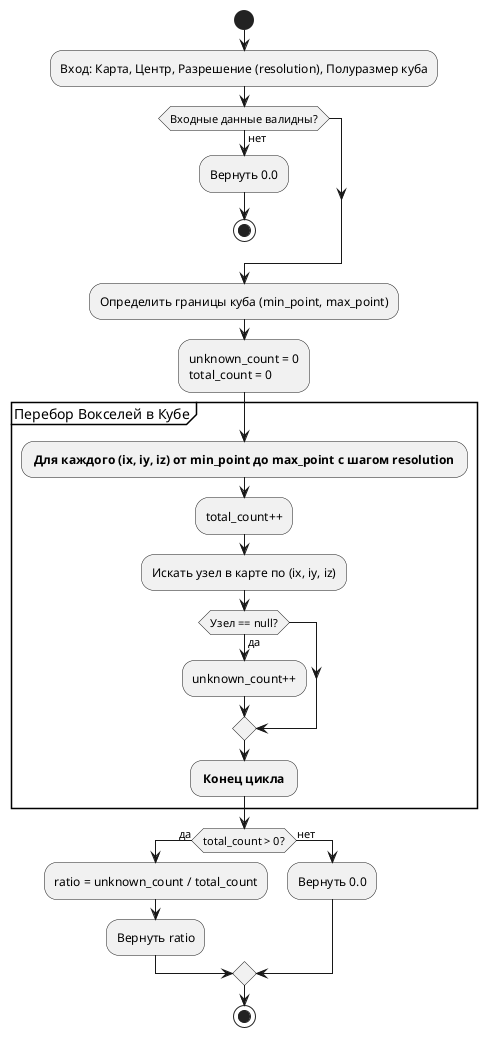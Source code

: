 @startuml 
start
:Вход: Карта, Центр, Разрешение (resolution), Полуразмер куба;
if (Входные данные валидны?) then (нет)
  :Вернуть 0.0;
  stop
endif

:Определить границы куба (min_point, max_point);
:unknown_count = 0
total_count = 0;

partition "Перебор Вокселей в Кубе" {
    : **Для каждого (ix, iy, iz) от min_point до max_point с шагом resolution** ;
        :total_count++;
        :Искать узел в карте по (ix, iy, iz);
        if (Узел == null?) then (да)
            :unknown_count++;
        endif;
    : **Конец цикла** ;
}

if (total_count > 0?) then (да)
  :ratio = unknown_count / total_count;
  :Вернуть ratio;
else (нет)
  :Вернуть 0.0;
endif
stop

@enduml